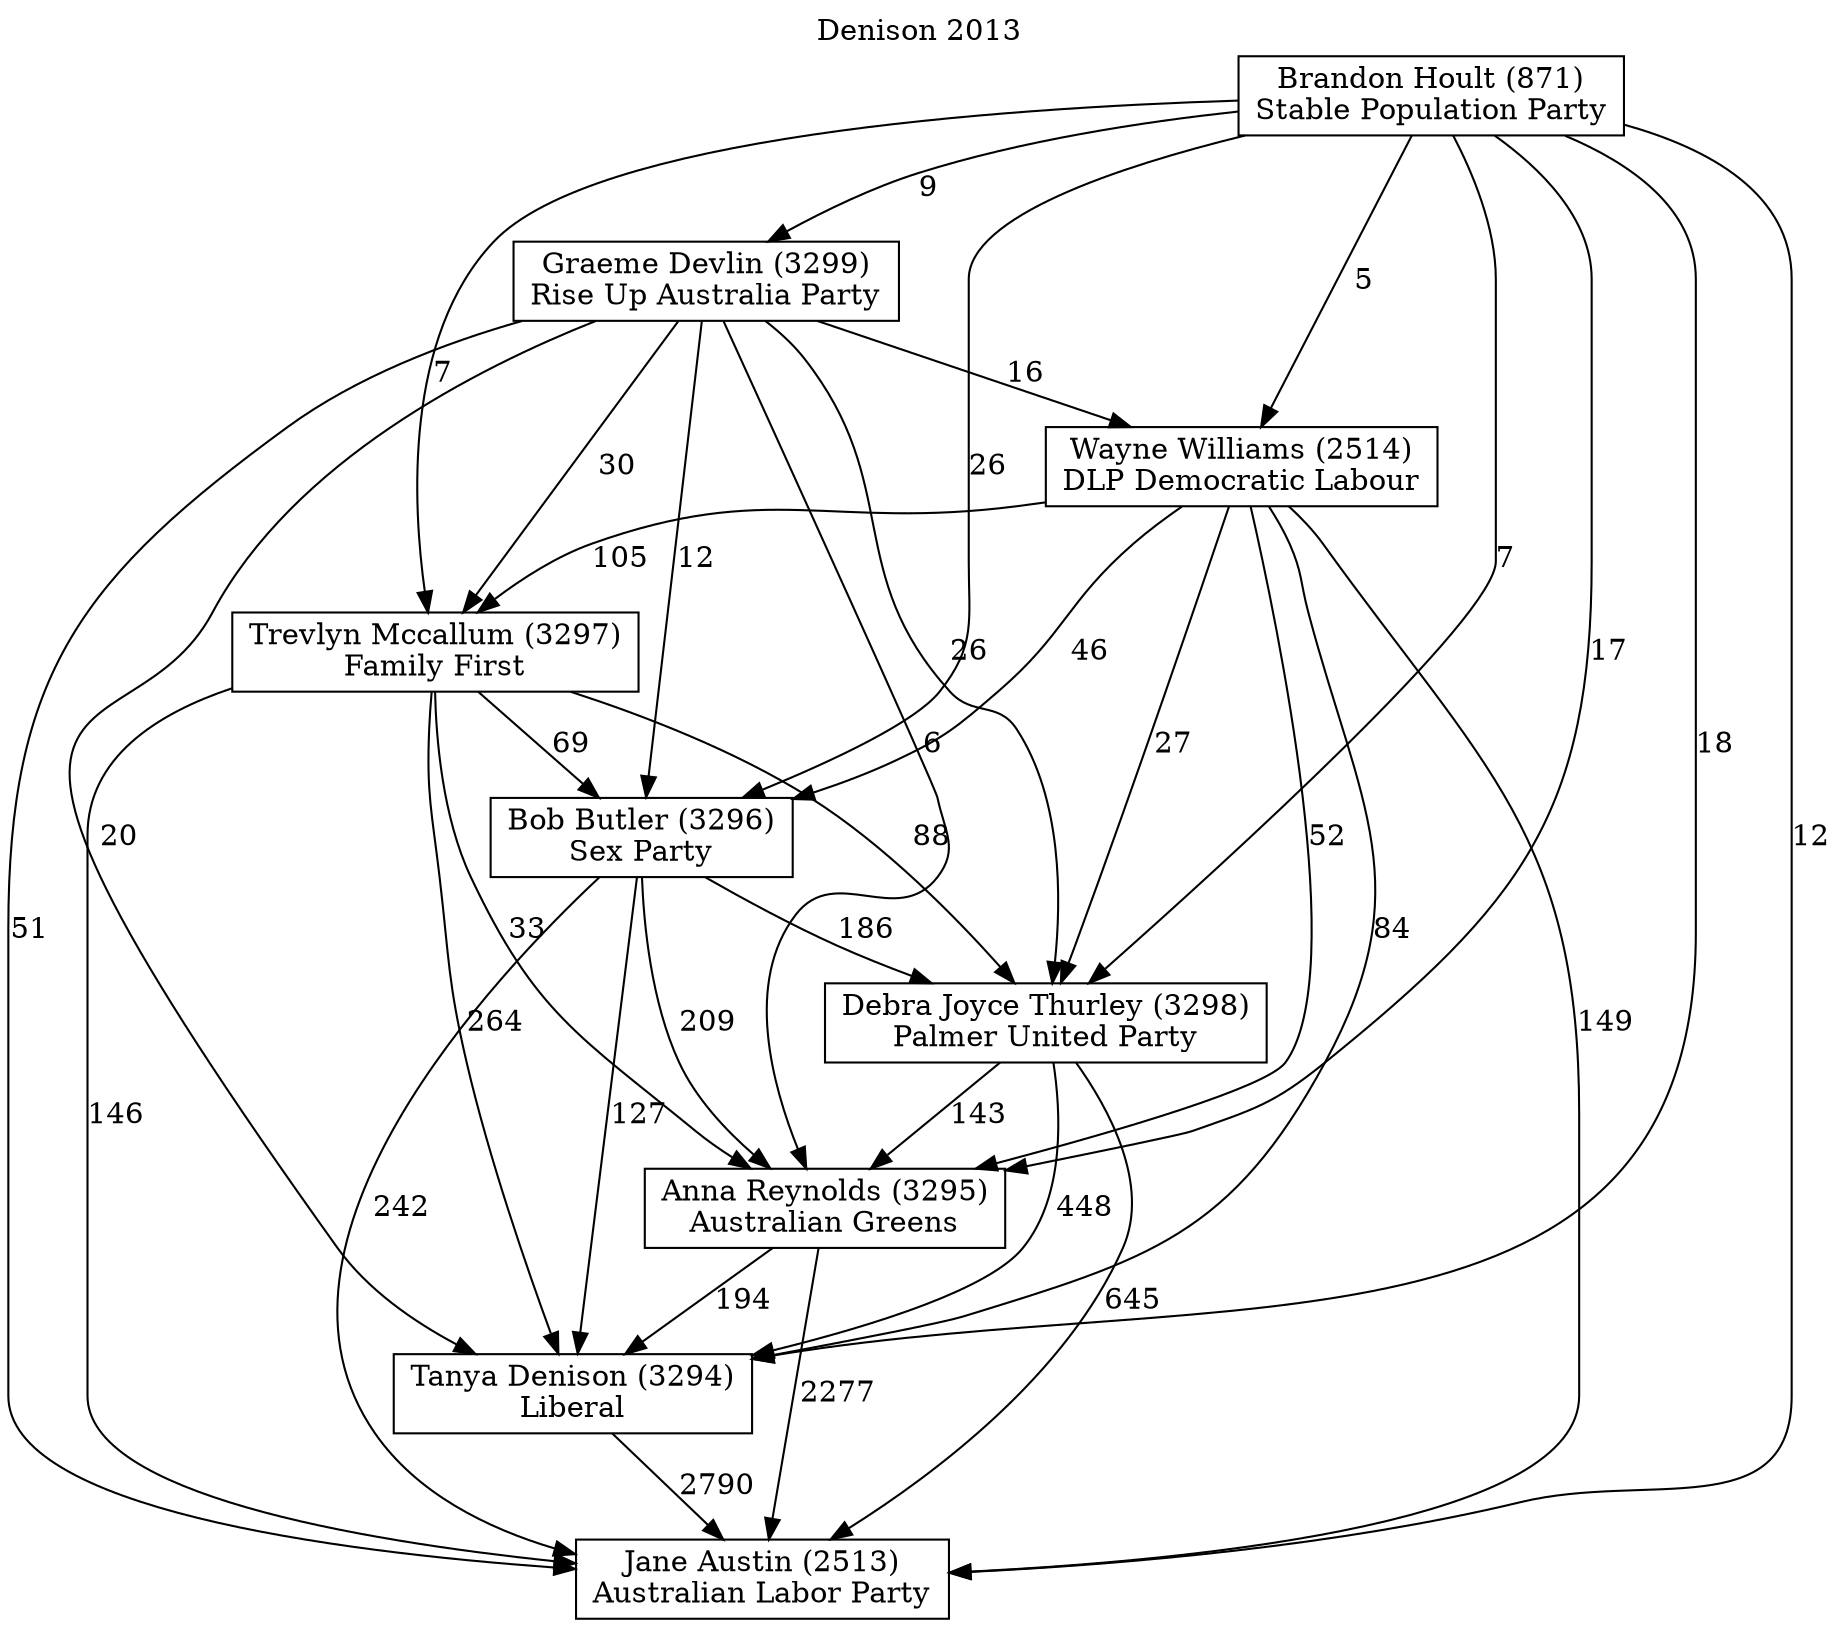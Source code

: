 // House preference flow
digraph "Jane Austin (2513)_Denison_2013" {
	graph [label="Denison 2013" labelloc=t mclimit=10]
	node [shape=box]
	"Anna Reynolds (3295)" [label="Anna Reynolds (3295)
Australian Greens"]
	"Bob Butler (3296)" [label="Bob Butler (3296)
Sex Party"]
	"Brandon Hoult (871)" [label="Brandon Hoult (871)
Stable Population Party"]
	"Debra Joyce Thurley (3298)" [label="Debra Joyce Thurley (3298)
Palmer United Party"]
	"Graeme Devlin (3299)" [label="Graeme Devlin (3299)
Rise Up Australia Party"]
	"Jane Austin (2513)" [label="Jane Austin (2513)
Australian Labor Party"]
	"Tanya Denison (3294)" [label="Tanya Denison (3294)
Liberal"]
	"Trevlyn Mccallum (3297)" [label="Trevlyn Mccallum (3297)
Family First"]
	"Wayne Williams (2514)" [label="Wayne Williams (2514)
DLP Democratic Labour"]
	"Anna Reynolds (3295)" -> "Jane Austin (2513)" [label=2277]
	"Anna Reynolds (3295)" -> "Tanya Denison (3294)" [label=194]
	"Bob Butler (3296)" -> "Anna Reynolds (3295)" [label=209]
	"Bob Butler (3296)" -> "Debra Joyce Thurley (3298)" [label=186]
	"Bob Butler (3296)" -> "Jane Austin (2513)" [label=242]
	"Bob Butler (3296)" -> "Tanya Denison (3294)" [label=127]
	"Brandon Hoult (871)" -> "Anna Reynolds (3295)" [label=17]
	"Brandon Hoult (871)" -> "Bob Butler (3296)" [label=26]
	"Brandon Hoult (871)" -> "Debra Joyce Thurley (3298)" [label=7]
	"Brandon Hoult (871)" -> "Graeme Devlin (3299)" [label=9]
	"Brandon Hoult (871)" -> "Jane Austin (2513)" [label=12]
	"Brandon Hoult (871)" -> "Tanya Denison (3294)" [label=18]
	"Brandon Hoult (871)" -> "Trevlyn Mccallum (3297)" [label=7]
	"Brandon Hoult (871)" -> "Wayne Williams (2514)" [label=5]
	"Debra Joyce Thurley (3298)" -> "Anna Reynolds (3295)" [label=143]
	"Debra Joyce Thurley (3298)" -> "Jane Austin (2513)" [label=645]
	"Debra Joyce Thurley (3298)" -> "Tanya Denison (3294)" [label=448]
	"Graeme Devlin (3299)" -> "Anna Reynolds (3295)" [label=6]
	"Graeme Devlin (3299)" -> "Bob Butler (3296)" [label=12]
	"Graeme Devlin (3299)" -> "Debra Joyce Thurley (3298)" [label=26]
	"Graeme Devlin (3299)" -> "Jane Austin (2513)" [label=51]
	"Graeme Devlin (3299)" -> "Tanya Denison (3294)" [label=20]
	"Graeme Devlin (3299)" -> "Trevlyn Mccallum (3297)" [label=30]
	"Graeme Devlin (3299)" -> "Wayne Williams (2514)" [label=16]
	"Tanya Denison (3294)" -> "Jane Austin (2513)" [label=2790]
	"Trevlyn Mccallum (3297)" -> "Anna Reynolds (3295)" [label=33]
	"Trevlyn Mccallum (3297)" -> "Bob Butler (3296)" [label=69]
	"Trevlyn Mccallum (3297)" -> "Debra Joyce Thurley (3298)" [label=88]
	"Trevlyn Mccallum (3297)" -> "Jane Austin (2513)" [label=146]
	"Trevlyn Mccallum (3297)" -> "Tanya Denison (3294)" [label=264]
	"Wayne Williams (2514)" -> "Anna Reynolds (3295)" [label=52]
	"Wayne Williams (2514)" -> "Bob Butler (3296)" [label=46]
	"Wayne Williams (2514)" -> "Debra Joyce Thurley (3298)" [label=27]
	"Wayne Williams (2514)" -> "Jane Austin (2513)" [label=149]
	"Wayne Williams (2514)" -> "Tanya Denison (3294)" [label=84]
	"Wayne Williams (2514)" -> "Trevlyn Mccallum (3297)" [label=105]
}

